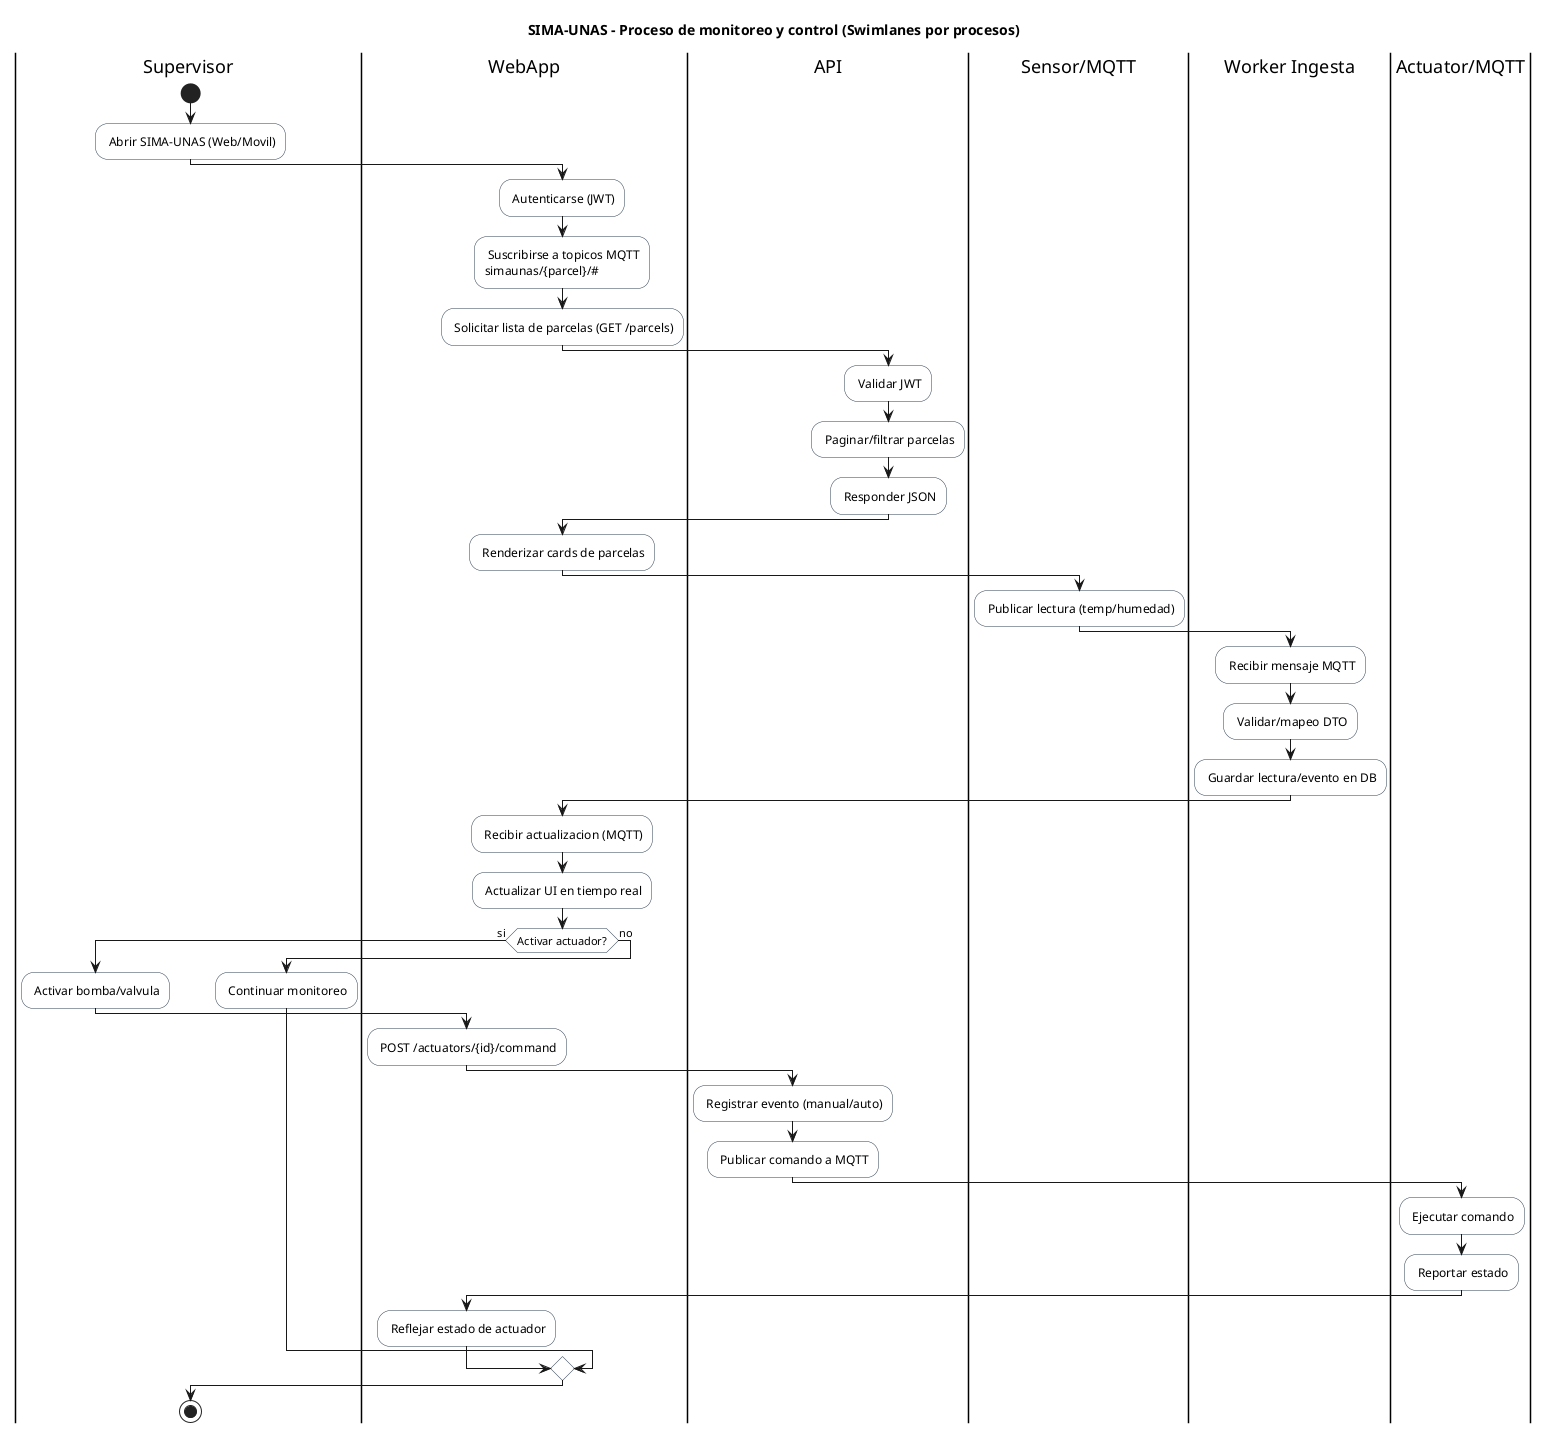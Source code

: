 @startuml
title SIMA-UNAS - Proceso de monitoreo y control (Swimlanes por procesos)
skinparam shadowing false
skinparam activity {
  BackgroundColor #FFFFFF
  BorderColor #2D3E50
}

|Supervisor|
start
: Abrir SIMA-UNAS (Web/Movil);

|WebApp|
: Autenticarse (JWT);
: Suscribirse a topicos MQTT\nsimaunas/{parcel}/#;
: Solicitar lista de parcelas (GET /parcels);

|API|
: Validar JWT;
: Paginar/filtrar parcelas;
: Responder JSON;

|WebApp|
: Renderizar cards de parcelas;

|Sensor/MQTT|
: Publicar lectura (temp/humedad);

|Worker Ingesta|
: Recibir mensaje MQTT;
: Validar/mapeo DTO;
: Guardar lectura/evento en DB;

|WebApp|
: Recibir actualizacion (MQTT);
: Actualizar UI en tiempo real;

if (Activar actuador?) then (si)
  |Supervisor|
  : Activar bomba/valvula;

  |WebApp|
  : POST /actuators/{id}/command;

  |API|
  : Registrar evento (manual/auto);
  : Publicar comando a MQTT;

  |Actuator/MQTT|
  : Ejecutar comando;
  : Reportar estado;

  |WebApp|
  : Reflejar estado de actuador;
else (no)
  |Supervisor|
  : Continuar monitoreo;
endif

|Supervisor|
stop
@enduml

